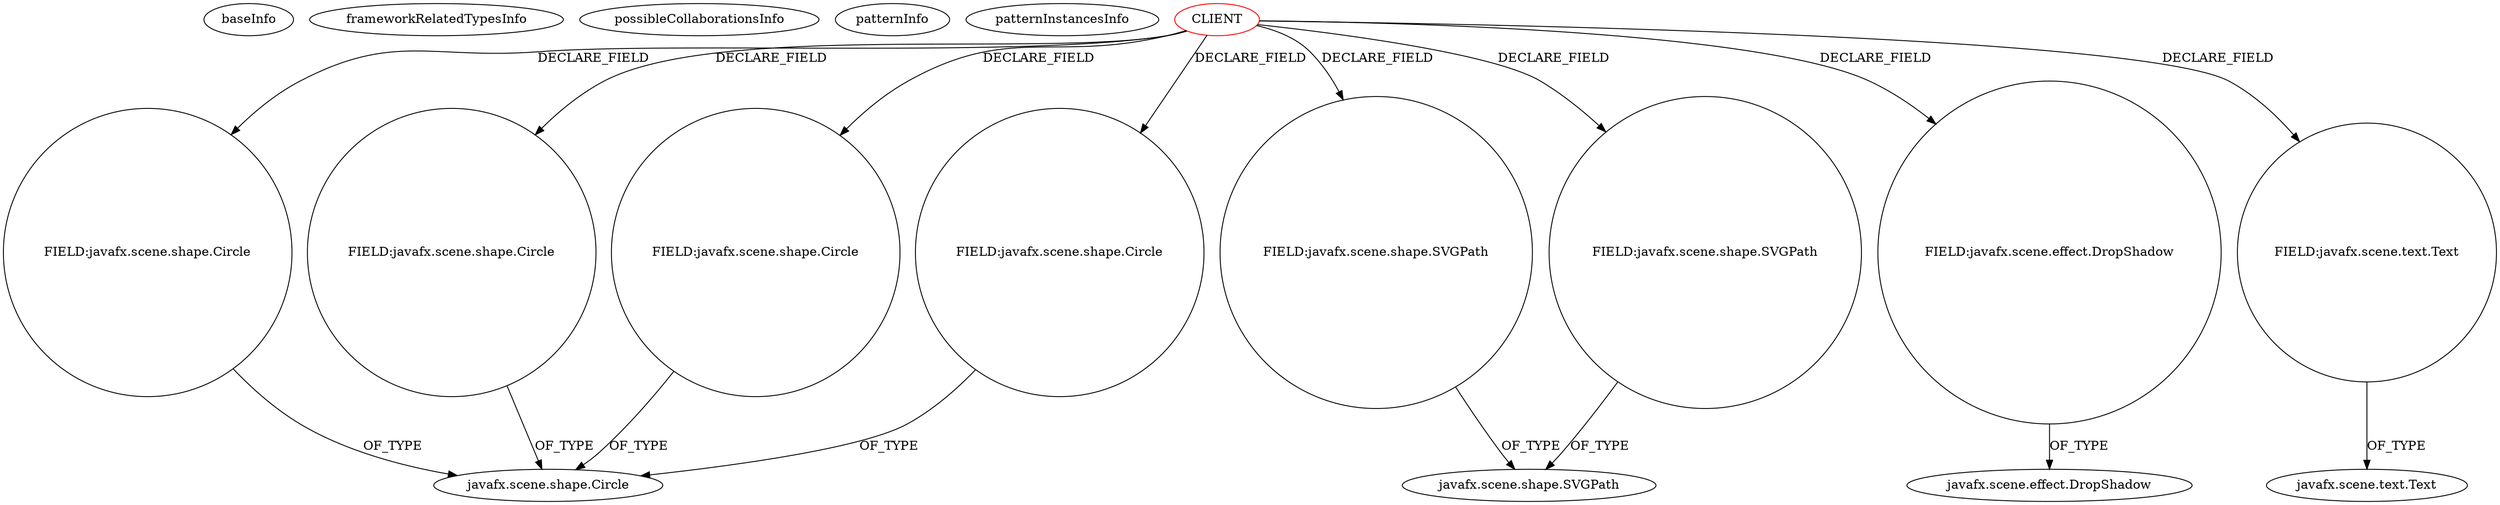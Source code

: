 digraph {
baseInfo[graphId=2786,category="pattern",isAnonymous=false,possibleRelation=false]
frameworkRelatedTypesInfo[]
possibleCollaborationsInfo[]
patternInfo[frequency=2.0,patternRootClient=0]
patternInstancesInfo[0="AMITCCILGITHUB-Contacts~/AMITCCILGITHUB-Contacts/Contacts-master/Contacts/src/org/apandey/preloader/Loading.java~Loading~34",1="MrLoNee-RadialFx~/MrLoNee-RadialFx/RadialFx-master/src/com/mrlonee/radialfx/thermostat/NestNoCss.java~NestNoCss~985"]
23[label="FIELD:javafx.scene.shape.SVGPath",vertexType="FIELD_DECLARATION",isFrameworkType=false,shape=circle]
0[label="CLIENT",vertexType="ROOT_CLIENT_CLASS_DECLARATION",isFrameworkType=false,color=red]
9[label="FIELD:javafx.scene.shape.Circle",vertexType="FIELD_DECLARATION",isFrameworkType=false,shape=circle]
15[label="FIELD:javafx.scene.shape.Circle",vertexType="FIELD_DECLARATION",isFrameworkType=false,shape=circle]
13[label="FIELD:javafx.scene.shape.Circle",vertexType="FIELD_DECLARATION",isFrameworkType=false,shape=circle]
11[label="FIELD:javafx.scene.shape.Circle",vertexType="FIELD_DECLARATION",isFrameworkType=false,shape=circle]
33[label="FIELD:javafx.scene.effect.DropShadow",vertexType="FIELD_DECLARATION",isFrameworkType=false,shape=circle]
19[label="FIELD:javafx.scene.shape.SVGPath",vertexType="FIELD_DECLARATION",isFrameworkType=false,shape=circle]
7[label="FIELD:javafx.scene.text.Text",vertexType="FIELD_DECLARATION",isFrameworkType=false,shape=circle]
10[label="javafx.scene.shape.Circle",vertexType="FRAMEWORK_CLASS_TYPE",isFrameworkType=false]
20[label="javafx.scene.shape.SVGPath",vertexType="FRAMEWORK_CLASS_TYPE",isFrameworkType=false]
6[label="javafx.scene.effect.DropShadow",vertexType="FRAMEWORK_CLASS_TYPE",isFrameworkType=false]
8[label="javafx.scene.text.Text",vertexType="FRAMEWORK_CLASS_TYPE",isFrameworkType=false]
0->7[label="DECLARE_FIELD"]
7->8[label="OF_TYPE"]
0->33[label="DECLARE_FIELD"]
9->10[label="OF_TYPE"]
15->10[label="OF_TYPE"]
0->11[label="DECLARE_FIELD"]
0->15[label="DECLARE_FIELD"]
23->20[label="OF_TYPE"]
19->20[label="OF_TYPE"]
13->10[label="OF_TYPE"]
33->6[label="OF_TYPE"]
0->23[label="DECLARE_FIELD"]
11->10[label="OF_TYPE"]
0->13[label="DECLARE_FIELD"]
0->9[label="DECLARE_FIELD"]
0->19[label="DECLARE_FIELD"]
}
